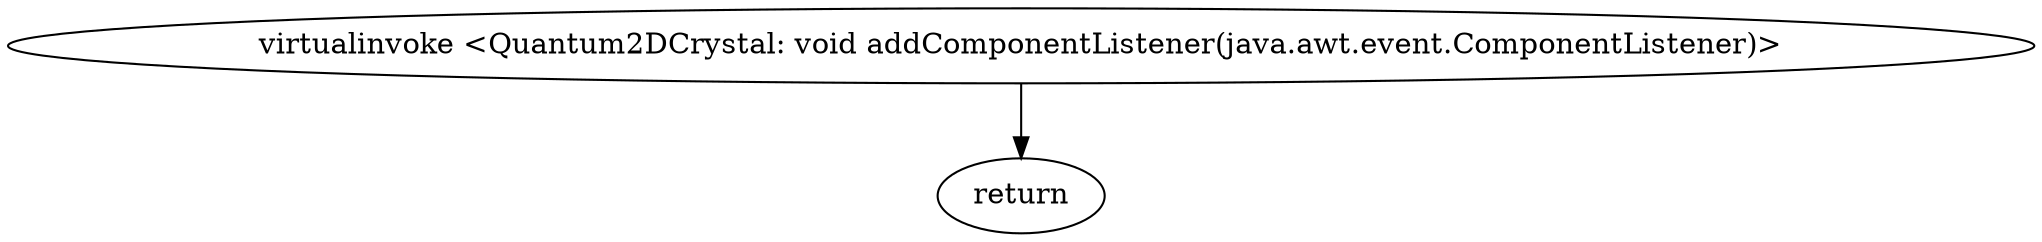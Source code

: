 digraph "" {
"virtualinvoke <Quantum2DCrystal: void addComponentListener(java.awt.event.ComponentListener)>";
 "virtualinvoke <Quantum2DCrystal: void addComponentListener(java.awt.event.ComponentListener)>"->"return";
}
